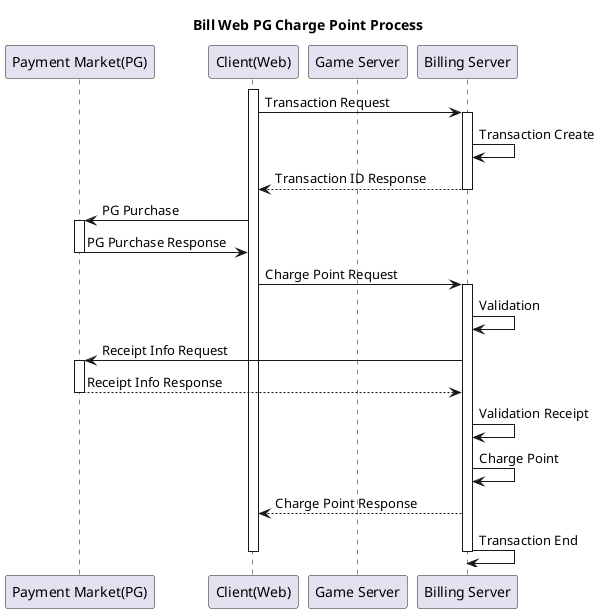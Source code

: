 @startuml Bill Web PG Charge Point Process

title Bill Web PG Charge Point Process

participant "Payment Market(PG)" as payment
participant "Client(Web)" as client
participant "Game Server" as game
participant "Billing Server" as bill

activate client
client -> bill : Transaction Request
activate bill 
bill -> bill : Transaction Create 
bill --> client : Transaction ID Response
deactivate bill

client -> payment : PG Purchase
activate payment
payment -> client : PG Purchase Response 
deactivate payment

client -> bill : Charge Point Request 
activate bill
bill -> bill : Validation
bill -> payment : Receipt Info Request 
activate payment 
payment --> bill : Receipt Info Response 
deactivate payment
bill -> bill : Validation Receipt
bill -> bill : Charge Point
bill --> client : Charge Point Response 
bill -> bill : Transaction End
deactivate client
deactivate bill
@enduml

